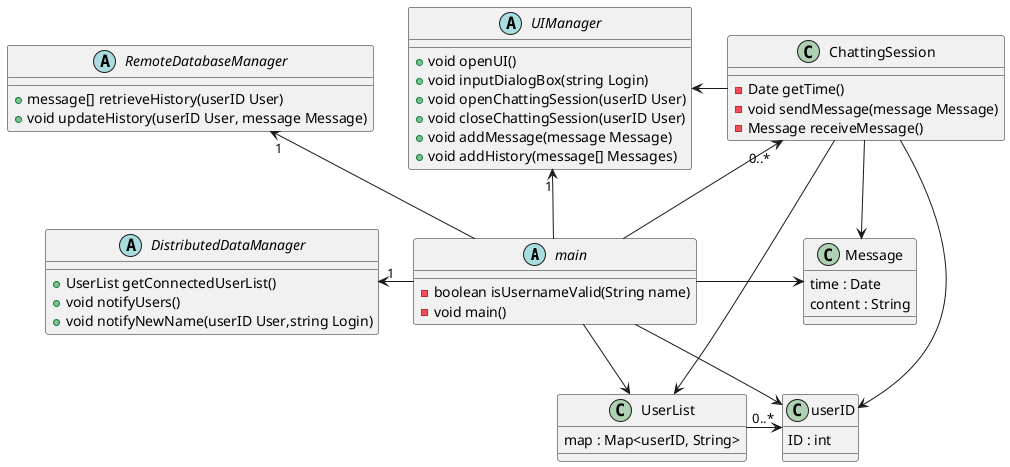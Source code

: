 @startuml class
abstract class main {
    -boolean isUsernameValid(String name)
    -void main()
}

abstract class UIManager {
    +void openUI()
    +void inputDialogBox(string Login)
    +void openChattingSession(userID User)
    +void closeChattingSession(userID User)
    +void addMessage(message Message)
    +void addHistory(message[] Messages)
}

abstract class DistributedDataManager {
    +UserList getConnectedUserList()
    +void notifyUsers()
    +void notifyNewName(userID User,string Login)
}

abstract class  RemoteDatabaseManager{
    +message[] retrieveHistory(userID User)
    +void updateHistory(userID User, message Message)
}

class ChattingSession{
    -Date getTime()
    -void sendMessage(message Message)
    -Message receiveMessage()
}

class Message{
    time : Date
    content : String
}

class UserList{
    map : Map<userID, String> 
}

class userID{
    ID : int
} 


RemoteDatabaseManager "1" <-- main
DistributedDataManager "1" <- main
UIManager "1" <- main
ChattingSession "0..*" <-- main
UIManager <- ChattingSession
UserList -> "0..*" userID
main --> userID
ChattingSession -> userID
main --> UserList
ChattingSession -> UserList
ChattingSession -> Message
main -> Message

@enduml